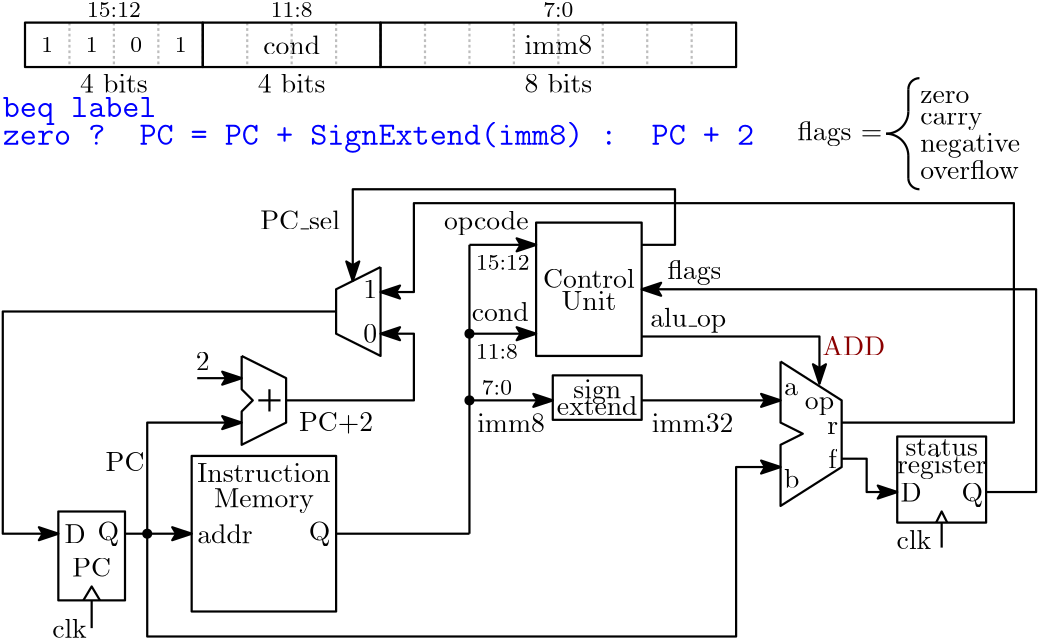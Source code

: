 <?xml version="1.0"?>
<!DOCTYPE ipe SYSTEM "ipe.dtd">
<ipe version="70218" creator="Ipe 7.2.23">
<info created="D:20190917234003" modified="D:20211125121812"/>
<ipestyle name="basic">
<symbol name="arrow/arc(spx)">
<path stroke="sym-stroke" fill="sym-stroke" pen="sym-pen">
0 0 m
-1 0.333 l
-1 -0.333 l
h
</path>
</symbol>
<symbol name="arrow/farc(spx)">
<path stroke="sym-stroke" fill="white" pen="sym-pen">
0 0 m
-1 0.333 l
-1 -0.333 l
h
</path>
</symbol>
<symbol name="arrow/ptarc(spx)">
<path stroke="sym-stroke" fill="sym-stroke" pen="sym-pen">
0 0 m
-1 0.333 l
-0.8 0 l
-1 -0.333 l
h
</path>
</symbol>
<symbol name="arrow/fptarc(spx)">
<path stroke="sym-stroke" fill="white" pen="sym-pen">
0 0 m
-1 0.333 l
-0.8 0 l
-1 -0.333 l
h
</path>
</symbol>
<symbol name="mark/circle(sx)" transformations="translations">
<path fill="sym-stroke">
0.6 0 0 0.6 0 0 e
0.4 0 0 0.4 0 0 e
</path>
</symbol>
<symbol name="mark/disk(sx)" transformations="translations">
<path fill="sym-stroke">
0.6 0 0 0.6 0 0 e
</path>
</symbol>
<symbol name="mark/fdisk(sfx)" transformations="translations">
<group>
<path fill="sym-fill">
0.5 0 0 0.5 0 0 e
</path>
<path fill="sym-stroke" fillrule="eofill">
0.6 0 0 0.6 0 0 e
0.4 0 0 0.4 0 0 e
</path>
</group>
</symbol>
<symbol name="mark/box(sx)" transformations="translations">
<path fill="sym-stroke" fillrule="eofill">
-0.6 -0.6 m
0.6 -0.6 l
0.6 0.6 l
-0.6 0.6 l
h
-0.4 -0.4 m
0.4 -0.4 l
0.4 0.4 l
-0.4 0.4 l
h
</path>
</symbol>
<symbol name="mark/square(sx)" transformations="translations">
<path fill="sym-stroke">
-0.6 -0.6 m
0.6 -0.6 l
0.6 0.6 l
-0.6 0.6 l
h
</path>
</symbol>
<symbol name="mark/fsquare(sfx)" transformations="translations">
<group>
<path fill="sym-fill">
-0.5 -0.5 m
0.5 -0.5 l
0.5 0.5 l
-0.5 0.5 l
h
</path>
<path fill="sym-stroke" fillrule="eofill">
-0.6 -0.6 m
0.6 -0.6 l
0.6 0.6 l
-0.6 0.6 l
h
-0.4 -0.4 m
0.4 -0.4 l
0.4 0.4 l
-0.4 0.4 l
h
</path>
</group>
</symbol>
<symbol name="mark/cross(sx)" transformations="translations">
<group>
<path fill="sym-stroke">
-0.43 -0.57 m
0.57 0.43 l
0.43 0.57 l
-0.57 -0.43 l
h
</path>
<path fill="sym-stroke">
-0.43 0.57 m
0.57 -0.43 l
0.43 -0.57 l
-0.57 0.43 l
h
</path>
</group>
</symbol>
<symbol name="arrow/fnormal(spx)">
<path stroke="sym-stroke" fill="white" pen="sym-pen">
0 0 m
-1 0.333 l
-1 -0.333 l
h
</path>
</symbol>
<symbol name="arrow/pointed(spx)">
<path stroke="sym-stroke" fill="sym-stroke" pen="sym-pen">
0 0 m
-1 0.333 l
-0.8 0 l
-1 -0.333 l
h
</path>
</symbol>
<symbol name="arrow/fpointed(spx)">
<path stroke="sym-stroke" fill="white" pen="sym-pen">
0 0 m
-1 0.333 l
-0.8 0 l
-1 -0.333 l
h
</path>
</symbol>
<symbol name="arrow/linear(spx)">
<path stroke="sym-stroke" pen="sym-pen">
-1 0.333 m
0 0 l
-1 -0.333 l
</path>
</symbol>
<symbol name="arrow/fdouble(spx)">
<path stroke="sym-stroke" fill="white" pen="sym-pen">
0 0 m
-1 0.333 l
-1 -0.333 l
h
-1 0 m
-2 0.333 l
-2 -0.333 l
h
</path>
</symbol>
<symbol name="arrow/double(spx)">
<path stroke="sym-stroke" fill="sym-stroke" pen="sym-pen">
0 0 m
-1 0.333 l
-1 -0.333 l
h
-1 0 m
-2 0.333 l
-2 -0.333 l
h
</path>
</symbol>
<anglesize name="22.5 deg" value="22.5"/>
<anglesize name="30 deg" value="30"/>
<anglesize name="45 deg" value="45"/>
<anglesize name="60 deg" value="60"/>
<anglesize name="90 deg" value="90"/>
<arrowsize name="large" value="10"/>
<arrowsize name="small" value="5"/>
<arrowsize name="tiny" value="3"/>
<color name="blue1" value="0 0 1"/>
<color name="blue2" value="0 0 0.933"/>
<color name="blue3" value="0 0 0.804"/>
<color name="blue4" value="0 0 0.545"/>
<color name="brown" value="0.647 0.165 0.165"/>
<color name="darkblue" value="0 0 0.545"/>
<color name="darkcyan" value="0 0.545 0.545"/>
<color name="darkgray" value="0.663"/>
<color name="darkgreen" value="0 0.392 0"/>
<color name="darkmagenta" value="0.545 0 0.545"/>
<color name="darkorange" value="1 0.549 0"/>
<color name="darkred" value="0.545 0 0"/>
<color name="gold" value="1 0.843 0"/>
<color name="gray" value="0.745"/>
<color name="green" value="0 1 0"/>
<color name="green1" value="0 1 0"/>
<color name="green2" value="0 0.933 0"/>
<color name="green3" value="0 0.804 0"/>
<color name="green4" value="0 0.545 0"/>
<color name="lightblue" value="0.678 0.847 0.902"/>
<color name="lightcyan" value="0.878 1 1"/>
<color name="lightgray" value="0.827"/>
<color name="lightgreen" value="0.565 0.933 0.565"/>
<color name="lightyellow" value="1 1 0.878"/>
<color name="navy" value="0 0 0.502"/>
<color name="orange" value="1 0.647 0"/>
<color name="pink" value="1 0.753 0.796"/>
<color name="purple" value="0.627 0.125 0.941"/>
<color name="red1" value="1 0 0"/>
<color name="red2" value="0.933 0 0"/>
<color name="red3" value="0.804 0 0"/>
<color name="red4" value="0.545 0 0"/>
<color name="seagreen" value="0.18 0.545 0.341"/>
<color name="turquoise" value="0.251 0.878 0.816"/>
<color name="violet" value="0.933 0.51 0.933"/>
<color name="yellow" value="1 1 0"/>
<dashstyle name="dash dot dotted" value="[4 2 1 2 1 2] 0"/>
<dashstyle name="dash dotted" value="[4 2 1 2] 0"/>
<dashstyle name="dashed1" value="[1] 0"/>
<dashstyle name="dashed2" value="[2] 0"/>
<dashstyle name="dashed3" value="[4] 0"/>
<dashstyle name="dotted1" value="[1 1] 0"/>
<dashstyle name="dotted2" value="[1 2] 0"/>
<dashstyle name="dotted3" value="[1 3] 0"/>
<gridsize name="1 pts" value="1"/>
<gridsize name="10 pts (~3.5 mm)" value="10"/>
<gridsize name="14 pts (~5 mm)" value="14"/>
<gridsize name="16 pts (~6 mm)" value="16"/>
<gridsize name="2 pts" value="2"/>
<gridsize name="20 pts (~7 mm)" value="20"/>
<gridsize name="28 pts (~10 mm)" value="28"/>
<gridsize name="32 pts (~12 mm)" value="32"/>
<gridsize name="4 pts" value="4"/>
<gridsize name="56 pts (~20 mm)" value="56"/>
<gridsize name="8 pts (~3 mm)" value="8"/>
<opacity name="10%" value="0.1"/>
<opacity name="30%" value="0.3"/>
<opacity name="50%" value="0.5"/>
<opacity name="75%" value="0.75"/>
<pen name="fat" value="1.2"/>
<pen name="heavier" value="0.8"/>
<pen name="ultrafat" value="2"/>
<symbolsize name="large" value="5"/>
<symbolsize name="small" value="2"/>
<symbolsize name="tiny" value="1.1"/>
<textsize name="Huge" value="\Huge"/>
<textsize name="LARGE" value="\LARGE"/>
<textsize name="Large" value="\Large"/>
<textsize name="footnote" value="\footnotesize"/>
<textsize name="huge" value="\huge"/>
<textsize name="large" value="\large"/>
<textsize name="small" value="\small"/>
<textsize name="tiny" value="\tiny"/>
<textstyle name="center" begin="\begin{center}" end="\end{center}"/>
<textstyle name="item" begin="\begin{itemize}\item{}" end="\end{itemize}"/>
<textstyle name="itemize" begin="\begin{itemize}" end="\end{itemize}"/>
<layout paper="600 234" origin="0 0" frame="600 234"/>
<tiling name="falling" angle="-60" step="4" width="1"/>
<tiling name="rising" angle="30" step="4" width="1"/>
</ipestyle>
<page>
<layer name="alpha"/>
<view layers="alpha" active="alpha"/>
<path layer="alpha" matrix="1 0 0 1 204 201" stroke="gray" dash="dashed1" pen="heavier">
16 24 m
16 8 l
</path>
<text matrix="1 0 0 1 28 -85" transformations="translations" pos="56 126" stroke="black" type="label" width="19.953" height="6.918" depth="0" halign="center" valign="center">addr</text>
<text matrix="1 0 0 1 38 -87" transformations="translations" pos="80 128" stroke="black" type="label" width="7.749" height="6.815" depth="1.93" halign="center" valign="center">Q</text>
<path matrix="1 0 0 1 -110 -499" stroke="black" pen="heavier">
182 568 m
182 512 l
234 512 l
234 568 l
h
</path>
<path matrix="1 0 0 1 0 -79" stroke="black" pen="heavier">
24 128 m
24 96 l
48 96 l
48 128 l
h
</path>
<path matrix="1 0 0 1 0 -7" stroke="black" pen="heavier">
33 24 m
36 29 l
39 24 l
</path>
<text matrix="1 0 0 1 14 -79" transformations="translations" pos="16 120" stroke="black" type="label" width="7.61" height="6.808" depth="0" halign="center" valign="center">D</text>
<text matrix="1 0 0 1 20 -91" transformations="translations" pos="16 120" stroke="black" type="label" width="13.975" height="6.808" depth="0" halign="center" valign="center">PC</text>
<text matrix="1 0 0 1 26 -79" transformations="translations" pos="16 120" stroke="black" type="label" width="7.749" height="6.815" depth="1.93" halign="center" valign="center">Q</text>
<text matrix="1 0 0 1 42 -63" transformations="translations" pos="56 126" stroke="black" type="label" width="47.959" height="6.808" depth="0" halign="center" valign="center">Instruction</text>
<text matrix="1 0 0 1 42 -73" transformations="translations" pos="56 126" stroke="black" type="label" width="36.004" height="6.815" depth="1.93" halign="center" valign="center">Memory</text>
<path matrix="1 0 0 1 0 -27" stroke="black" pen="heavier">
124 68 m
172 68 l
</path>
<path matrix="1 0 0 1 0 -79" stroke="black" pen="heavier" arrow="pointed/normal">
48 120 m
72 120 l
</path>
<path matrix="1 0 0 1 0 -71" stroke="black" pen="heavier" arrow="pointed/normal">
56 112 m
56 152 l
90 152 l
</path>
<use matrix="1 0 0 1 0 -71" name="mark/disk(sx)" pos="56 112" size="normal" stroke="black"/>
<text matrix="1 0 0 1 108 -39" transformations="translations" pos="16 120" stroke="black" type="label" width="26.705" height="6.808" depth="0.83" halign="center" valign="center">PC+2</text>
<path matrix="0 1 -1 0 250 -1" stroke="black" pen="heavier" arrow="pointed/normal">
98 176 m
98 160 l
</path>
<text matrix="1 0 0 1 60 -17" transformations="translations" pos="16 120" stroke="black" type="label" width="4.981" height="6.42" depth="0" halign="center" valign="center">2</text>
<text matrix="1 0 0 1 32 -53" transformations="translations" pos="16 120" stroke="black" type="label" width="13.975" height="6.808" depth="0" halign="center" valign="center">PC</text>
<path matrix="1 0 0 1 0 -27" stroke="black" pen="heavier" arrow="pointed/normal">
124 148 m
4 148 l
4 68 l
24 68 l
</path>
<text matrix="1 0 0 1 12 -113" transformations="translations" pos="16 120" stroke="black" type="label" width="12.453" height="6.918" depth="0" halign="center" valign="center">clk</text>
<path matrix="1 0 0 1 0 -17" stroke="black" pen="heavier">
36 24 m
36 34 l
</path>
<path matrix="1 0 0 1 12 9" stroke="black" pen="heavier">
184 144 m
184 96 l
222 96 l
222 144 l
h
</path>
<text matrix="1 0 0 1 122.05 27" transformations="translations" pos="56 126" stroke="black" type="label" width="30.441" height="6.926" depth="1.93" halign="center" valign="center">opcode</text>
<group matrix="1 0 0 1 0 -7">
<path stroke="black" pen="heavier">
90 112 m
90 100 l
94 96 l
90 92 l
90 80 l
106 88 l
106 104 l
90 112 l
</path>
<path matrix="1 0 0 1 28 -28" stroke="black" pen="heavier">
72 128 m
72 120 l
</path>
<path matrix="1 0 0 1 26 -28" stroke="black" pen="heavier">
70 124 m
78 124 l
</path>
</group>
<path matrix="1 0 0 1 28 -17" stroke="black" pen="heavier">
144 58 m
144 162 l
</path>
<path matrix="1 0 0 1 28 1" stroke="black" pen="heavier" arrow="pointed/normal">
144 144 m
168 144 l
</path>
<group matrix="1 0 0 1 12 14.9725">
<text matrix="1 0 0 1 147 -8" transformations="translations" pos="56 126" stroke="black" type="label" width="32.96" height="6.918" depth="0" halign="center" valign="center">Control</text>
<text matrix="1 0 0 1 147 -16" transformations="translations" pos="56 126" stroke="black" type="label" width="19.649" height="6.808" depth="0" halign="center" valign="center">Unit</text>
</group>
<path stroke="black" pen="heavier" arrow="pointed/normal">
358 56 m
376 56 l
376 129 l
234 129 l
</path>
<text matrix="1 0 0 1 114.356 -19" transformations="translations" pos="60 155" stroke="black" type="label" width="19.289" height="5.136" depth="0" valign="baseline" size="footnote">15:12</text>
<path matrix="1 0 0 1 28 -27" stroke="black" pen="heavier" arrow="pointed/normal">
144 116 m
174 116 l
</path>
<use matrix="1 0 0 1 28 19" name="mark/disk(sx)" pos="144 70" size="normal" stroke="black"/>
<text matrix="1 0 0 1 -145.528 -35" transformations="translations" pos="322 126" stroke="black" type="label" width="10.821" height="5.136" depth="0" valign="baseline" size="footnote">7:0</text>
<path stroke="black" pen="heavier" arrow="pointed/normal">
306 81 m
368 81 l
368 160 l
152 160 l
152 128 l
140 128 l
</path>
<path matrix="1 0 0 1 28 -27" stroke="black" pen="heavier" arrow="pointed/normal">
144 140 m
168 140 l
</path>
<text matrix="1 0 0 1 36.6725 -8.498" transformations="translations" pos="201 86" stroke="black" type="label" width="29.335" height="6.654" depth="0" valign="baseline">imm32</text>
<text matrix="1 0 0 1 -20.1765 113.673" transformations="translations" pos="212 100" stroke="black" type="label" width="24.353" height="6.654" depth="0" valign="baseline">imm8</text>
<text matrix="1 0 0 1 -103.24 127.541" transformations="translations" pos="201 86" stroke="black" type="label" width="20.479" height="6.918" depth="0" valign="baseline">cond</text>
<text matrix="1 0 0 1 -25.6445 72" transformations="translations" pos="60 155" stroke="black" type="label" width="19.289" height="5.136" depth="0" valign="baseline" size="footnote">15:12</text>
<text matrix="1 0 0 1 -221.528 101" transformations="translations" pos="322 126" stroke="black" type="label" width="15.055" height="5.136" depth="0" valign="baseline" size="footnote">11:8</text>
<text matrix="1 0 0 1 -165.411 106" transformations="translations" pos="364 121" stroke="black" type="label" width="10.821" height="5.136" depth="0" valign="baseline" size="footnote">7:0</text>
<path matrix="1 0 0 1 12 201" stroke="gray" dash="dashed1" pen="heavier">
16 24 m
16 8 l
</path>
<path matrix="1 0 0 1 28 201" stroke="gray" dash="dashed1" pen="heavier">
16 24 m
16 8 l
</path>
<path matrix="1 0 0 1 44 201" stroke="gray" dash="dashed1" pen="heavier">
16 24 m
16 8 l
</path>
<path matrix="1 0 0 1 60 201" stroke="gray" dash="dashed1" pen="heavier">
16 24 m
16 8 l
</path>
<path matrix="1 0 0 1 76 201" stroke="gray" dash="dashed1" pen="heavier">
16 24 m
16 8 l
</path>
<path matrix="1 0 0 1 92 201" stroke="gray" dash="dashed1" pen="heavier">
16 24 m
16 8 l
</path>
<path matrix="1 0 0 1 108 201" stroke="gray" dash="dashed1" pen="heavier">
16 24 m
16 8 l
</path>
<path matrix="1 0 0 1 124 201" stroke="gray" dash="dashed1" pen="heavier">
16 24 m
16 8 l
</path>
<path matrix="1 0 0 1 140 201" stroke="gray" dash="dashed1" pen="heavier">
16 24 m
16 8 l
</path>
<path matrix="1 0 0 1 156 201" stroke="gray" dash="dashed1" pen="heavier">
16 24 m
16 8 l
</path>
<path matrix="1 0 0 1 172 201" stroke="gray" dash="dashed1" pen="heavier">
16 24 m
16 8 l
</path>
<path matrix="1 0 0 1 188 201" stroke="gray" dash="dashed1" pen="heavier">
16 24 m
16 8 l
</path>
<path matrix="1 0 0 1 220 201" stroke="gray" dash="dashed1" pen="heavier">
16 24 m
16 8 l
</path>
<path matrix="1 0 0 1 236 201" stroke="gray" dash="dashed1" pen="heavier">
16 24 m
16 8 l
</path>
<path matrix="1 0 0 1 0 5" stroke="black" pen="heavier">
140 220 m
140 204 l
268 204 l
268 220 l
h
</path>
<path matrix="1 0 0 1 1 5" stroke="black" pen="heavier">
75 220 m
75 204 l
139 204 l
139 220 l
h
</path>
<path matrix="1 0 0 1 1 5" stroke="black" pen="heavier">
11 220 m
11 204 l
75 204 l
75 220 l
h
</path>
<text matrix="1 0 0 1 -79.2045 92.817" transformations="translations" pos="111 107" stroke="black" type="label" width="24.409" height="6.918" depth="0" valign="baseline">4 bits</text>
<text matrix="1 0 0 1 -15.2045 92.817" transformations="translations" pos="111 107" stroke="black" type="label" width="24.409" height="6.918" depth="0" valign="baseline">4 bits</text>
<text matrix="1 0 0 1 80.7955 92.817" transformations="translations" pos="111 107" stroke="black" type="label" width="24.409" height="6.918" depth="0" valign="baseline">8 bits</text>
<text matrix="1 0 0 1 -40 62" transformations="translations" pos="60 155" stroke="black" type="label" width="4.234" height="5.136" depth="0" halign="center" valign="center" size="footnote">1</text>
<text matrix="1 0 0 1 -8 62" transformations="translations" pos="60 155" stroke="black" type="label" width="4.234" height="5.136" depth="0" halign="center" valign="center" size="footnote">0</text>
<text matrix="1 0 0 1 -24 62" transformations="translations" pos="60 155" stroke="black" type="label" width="4.234" height="5.136" depth="0" halign="center" valign="center" size="footnote">1</text>
<text matrix="1 0 0 1 8 62" transformations="translations" pos="60 155" stroke="black" type="label" width="4.234" height="5.136" depth="0" halign="center" valign="center" size="footnote">1</text>
<path matrix="1 0 0 1 -36 -24" stroke="black" pen="heavier">
238 122 m
238 106 l
270 106 l
270 122 l
h
</path>
<text matrix="1 0 0 1 162 -33.8428" transformations="translations" pos="56 126" stroke="black" type="label" width="17.213" height="6.661" depth="1.93" halign="center" valign="center">sign</text>
<text matrix="1 0 0 1 162 -38.8428" transformations="translations" pos="56 126" stroke="black" type="label" width="29.058" height="6.918" depth="0" halign="center" valign="center">extend</text>
<text matrix="1 0 0 1 114.356 -51" transformations="translations" pos="60 155" stroke="black" type="label" width="15.055" height="5.136" depth="0" valign="baseline" size="footnote">11:8</text>
<text matrix="1 0 0 1 127.031 -5" transformations="translations" pos="56 126" stroke="black" type="label" width="20.479" height="6.918" depth="0" halign="center" valign="center">cond</text>
<use matrix="1 0 0 1 28 43" name="mark/disk(sx)" pos="144 70" size="normal" stroke="black"/>
<path matrix="-1 0 0 1 300 -663" stroke="black" pen="heavier">
160 800 m
160 768 l
176 776 l
176 792 l
160 800 l
</path>
<text matrix="-1 0 0 1 192.277 3" transformations="translations" pos="56 126" stroke="black" type="label" width="4.981" height="6.42" depth="0" halign="center" valign="center">1</text>
<text matrix="-1 0 0 1 192.277 -13" transformations="translations" pos="56 126" stroke="black" type="label" width="4.981" height="6.42" depth="0" halign="center" valign="center">0</text>
<text matrix="1 0 0 1 95 34" transformations="translations" pos="16 120" stroke="black" type="label" width="28.687" height="6.918" depth="0" halign="center" valign="center">PC\_sel</text>
<path matrix="1 0 0 1 0 -19" stroke="black" pen="heavier" rarrow="pointed/normal">
130 151 m
130 184 l
246 184 l
246 164 l
234 164 l
</path>
<text matrix="1 0 0 1 -26.208 -8.498" transformations="translations" pos="201 86" stroke="black" type="label" width="24.353" height="6.654" depth="0" valign="baseline">imm8</text>
<path matrix="1 0 0 1 0 -27" stroke="black" pen="heavier" arrow="pointed/normal">
106 116 m
152 116 l
152 140 l
140 140 l
</path>
<path matrix="1 0 0 1 41 -76" stroke="black" pen="heavier">
285 152 m
285 121 l
317 121 l
317 152 l
h
</path>
<text matrix="1 0 0 1 286 -53.8428" transformations="translations" pos="56 126" stroke="black" type="label" width="26.124" height="6.128" depth="0" halign="center" valign="center">status</text>
<text matrix="1 0 0 1 286 -60.8428" transformations="translations" pos="56 126" stroke="black" type="label" width="32.213" height="6.661" depth="1.93" halign="center" valign="center">register</text>
<text matrix="1 0 0 1 197 9.1572" transformations="translations" pos="56 126" stroke="black" type="label" width="19.427" height="6.926" depth="1.93" halign="center" valign="center">flags</text>
<text matrix="1 0 0 1 -12 39" transformations="translations" pos="16 152" stroke="blue1" type="label" width="55.367" height="7.303" depth="2.66" valign="baseline" size="large">\texttt{beq label}</text>
<text matrix="1 0 0 1 -12 29" transformations="translations" pos="16 152" stroke="blue1" type="label" width="270.685" height="8.299" depth="2.66" valign="baseline" size="large">\texttt{zero ? PC = PC + SignExtend(imm8) : PC + 2}</text>
<text matrix="1 0 0 1 251 59.1572" transformations="translations" pos="56 126" stroke="black" type="label" width="33.818" height="6.926" depth="1.93" halign="center" valign="center">flags = </text>
<path matrix="1 0 0 1 115 137" stroke="black" pen="heavier">
215 64 m
215 56 l
</path>
<path matrix="1 0 0 1 115 137" stroke="black" pen="heavier">
215 40 m
215 32 l
</path>
<path matrix="1 0 0 1 115 141" stroke="black" pen="heavier">
215 60 m
-4 0 0 4 219 60 219 64 a
</path>
<path matrix="1 0 0 1 114 137" stroke="black" pen="heavier">
220 28 m
0 -4 -4 0 220 32 216 32 a
</path>
<group matrix="1 0 0 1 115 135">
<text matrix="1 0 0 1 172.144 -62.8428" transformations="translations" pos="56 126" stroke="black" type="label" width="17.739" height="4.289" depth="0" halign="center" valign="center">zero</text>
<text matrix="1 0 0 1 174.511 -71.5095" transformations="translations" pos="56 126" stroke="black" type="label" width="22.471" height="4.297" depth="1.93" halign="center" valign="center">carry</text>
<text matrix="1 0 0 1 181.263 -80.1761" transformations="translations" pos="56 126" stroke="black" type="label" width="35.976" height="6.661" depth="1.93" halign="center" valign="center">negative</text>
<text matrix="1 0 0 1 181 -88.8428" transformations="translations" pos="56 126" stroke="black" type="label" width="35.45" height="6.918" depth="0" halign="center" valign="center">overflow</text>
</group>
<path matrix="0 1 -1 0 434 -47" stroke="black" pen="heavier">
232 112 m
8 0 0 -8 224 112 224 104 a
</path>
<path matrix="1 0 0 1 98 81" stroke="black" pen="heavier">
232 112 m
8 0 0 -8 224 112 224 104 a
</path>
<path matrix="1 0 0 1 38 29" stroke="black" pen="heavier">
246 74 m
246 52 l
254 48 l
246 44 l
246 22 l
268 36 l
268 60 l
246 74 l
</path>
<text matrix="1 0 0 1 242 -39" transformations="translations" pos="56 126" stroke="black" type="label" width="10.516" height="4.297" depth="1.93" halign="center" valign="center">op</text>
<text matrix="1 0 0 1 231.723 -33" transformations="translations" pos="56 126" stroke="black" type="label" width="4.981" height="4.289" depth="0" halign="center" valign="center">a</text>
<text matrix="1 0 0 1 232 -65" transformations="translations" pos="56 126" stroke="black" type="label" width="5.535" height="6.918" depth="0" halign="center" valign="center">b</text>
<text matrix="1 0 0 1 246.723 -58" transformations="translations" pos="56 126" stroke="black" type="label" width="3.044" height="6.918" depth="0" halign="center" valign="center">f</text>
<path stroke="black" pen="heavier" arrow="pointed/normal">
56 41 m
56 4 l
268 4 l
268 65 l
284 65 l
</path>
<path stroke="black" pen="heavier" arrow="pointed/normal">
234 89 m
284 89 l
</path>
<text matrix="1 0 0 1 194.754 -8" transformations="translations" pos="56 126" stroke="black" type="label" width="27.386" height="6.926" depth="1.93" halign="center" valign="center">alu\_op</text>
<path stroke="black" pen="heavier" arrow="pointed/normal">
234 112 m
298 112 l
298 95 l
</path>
<text matrix="1 0 0 1 68 -26.806" transformations="translations" pos="231 132" stroke="red4" type="label" width="22.693" height="6.808" depth="0" valign="baseline">ADD</text>
<path stroke="black" pen="heavier" arrow="pointed/normal">
306 68 m
315 68 l
315 56 l
326 56 l
</path>
<text matrix="1 0 0 1 246.723 -47" transformations="translations" pos="56 126" stroke="black" type="label" width="3.902" height="4.289" depth="0" halign="center" valign="center">r</text>
<path matrix="1 0 0 1 -6 13" stroke="black" pen="heavier">
346 32 m
348 36 l
350 32 l
</path>
<text matrix="1 0 0 1 316 -81" transformations="translations" pos="16 120" stroke="black" type="label" width="12.453" height="6.918" depth="0" halign="center" valign="center">clk</text>
<path stroke="black" pen="heavier">
342 36 m
342 45 l
</path>
<text matrix="1 0 0 1 315 -64" transformations="translations" pos="16 120" stroke="black" type="label" width="7.61" height="6.808" depth="0" halign="center" valign="center">D</text>
<text matrix="1 0 0 1 337 -65" transformations="translations" pos="16 120" stroke="black" type="label" width="7.749" height="6.815" depth="1.93" halign="center" valign="center">Q</text>
</page>
</ipe>
